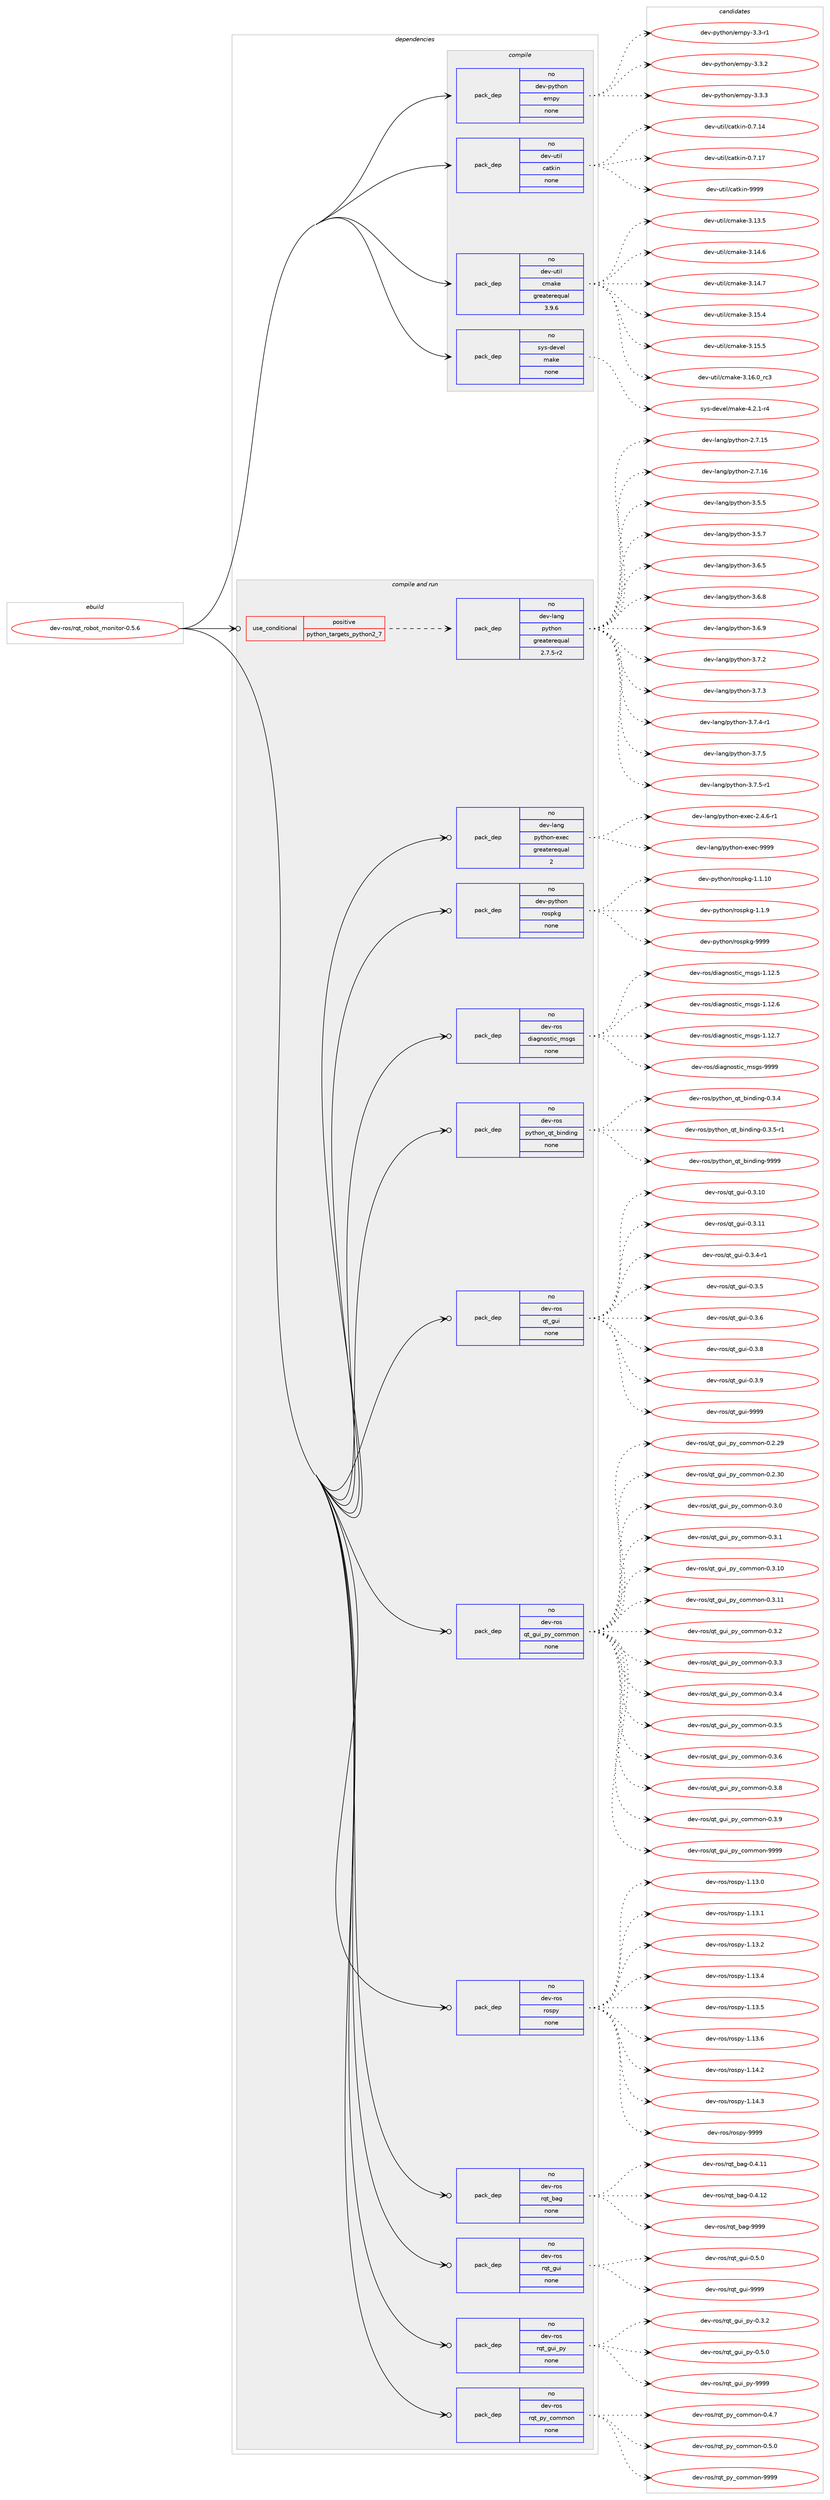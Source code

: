digraph prolog {

# *************
# Graph options
# *************

newrank=true;
concentrate=true;
compound=true;
graph [rankdir=LR,fontname=Helvetica,fontsize=10,ranksep=1.5];#, ranksep=2.5, nodesep=0.2];
edge  [arrowhead=vee];
node  [fontname=Helvetica,fontsize=10];

# **********
# The ebuild
# **********

subgraph cluster_leftcol {
color=gray;
rank=same;
label=<<i>ebuild</i>>;
id [label="dev-ros/rqt_robot_monitor-0.5.6", color=red, width=4, href="../dev-ros/rqt_robot_monitor-0.5.6.svg"];
}

# ****************
# The dependencies
# ****************

subgraph cluster_midcol {
color=gray;
label=<<i>dependencies</i>>;
subgraph cluster_compile {
fillcolor="#eeeeee";
style=filled;
label=<<i>compile</i>>;
subgraph pack498855 {
dependency666073 [label=<<TABLE BORDER="0" CELLBORDER="1" CELLSPACING="0" CELLPADDING="4" WIDTH="220"><TR><TD ROWSPAN="6" CELLPADDING="30">pack_dep</TD></TR><TR><TD WIDTH="110">no</TD></TR><TR><TD>dev-python</TD></TR><TR><TD>empy</TD></TR><TR><TD>none</TD></TR><TR><TD></TD></TR></TABLE>>, shape=none, color=blue];
}
id:e -> dependency666073:w [weight=20,style="solid",arrowhead="vee"];
subgraph pack498856 {
dependency666074 [label=<<TABLE BORDER="0" CELLBORDER="1" CELLSPACING="0" CELLPADDING="4" WIDTH="220"><TR><TD ROWSPAN="6" CELLPADDING="30">pack_dep</TD></TR><TR><TD WIDTH="110">no</TD></TR><TR><TD>dev-util</TD></TR><TR><TD>catkin</TD></TR><TR><TD>none</TD></TR><TR><TD></TD></TR></TABLE>>, shape=none, color=blue];
}
id:e -> dependency666074:w [weight=20,style="solid",arrowhead="vee"];
subgraph pack498857 {
dependency666075 [label=<<TABLE BORDER="0" CELLBORDER="1" CELLSPACING="0" CELLPADDING="4" WIDTH="220"><TR><TD ROWSPAN="6" CELLPADDING="30">pack_dep</TD></TR><TR><TD WIDTH="110">no</TD></TR><TR><TD>dev-util</TD></TR><TR><TD>cmake</TD></TR><TR><TD>greaterequal</TD></TR><TR><TD>3.9.6</TD></TR></TABLE>>, shape=none, color=blue];
}
id:e -> dependency666075:w [weight=20,style="solid",arrowhead="vee"];
subgraph pack498858 {
dependency666076 [label=<<TABLE BORDER="0" CELLBORDER="1" CELLSPACING="0" CELLPADDING="4" WIDTH="220"><TR><TD ROWSPAN="6" CELLPADDING="30">pack_dep</TD></TR><TR><TD WIDTH="110">no</TD></TR><TR><TD>sys-devel</TD></TR><TR><TD>make</TD></TR><TR><TD>none</TD></TR><TR><TD></TD></TR></TABLE>>, shape=none, color=blue];
}
id:e -> dependency666076:w [weight=20,style="solid",arrowhead="vee"];
}
subgraph cluster_compileandrun {
fillcolor="#eeeeee";
style=filled;
label=<<i>compile and run</i>>;
subgraph cond155312 {
dependency666077 [label=<<TABLE BORDER="0" CELLBORDER="1" CELLSPACING="0" CELLPADDING="4"><TR><TD ROWSPAN="3" CELLPADDING="10">use_conditional</TD></TR><TR><TD>positive</TD></TR><TR><TD>python_targets_python2_7</TD></TR></TABLE>>, shape=none, color=red];
subgraph pack498859 {
dependency666078 [label=<<TABLE BORDER="0" CELLBORDER="1" CELLSPACING="0" CELLPADDING="4" WIDTH="220"><TR><TD ROWSPAN="6" CELLPADDING="30">pack_dep</TD></TR><TR><TD WIDTH="110">no</TD></TR><TR><TD>dev-lang</TD></TR><TR><TD>python</TD></TR><TR><TD>greaterequal</TD></TR><TR><TD>2.7.5-r2</TD></TR></TABLE>>, shape=none, color=blue];
}
dependency666077:e -> dependency666078:w [weight=20,style="dashed",arrowhead="vee"];
}
id:e -> dependency666077:w [weight=20,style="solid",arrowhead="odotvee"];
subgraph pack498860 {
dependency666079 [label=<<TABLE BORDER="0" CELLBORDER="1" CELLSPACING="0" CELLPADDING="4" WIDTH="220"><TR><TD ROWSPAN="6" CELLPADDING="30">pack_dep</TD></TR><TR><TD WIDTH="110">no</TD></TR><TR><TD>dev-lang</TD></TR><TR><TD>python-exec</TD></TR><TR><TD>greaterequal</TD></TR><TR><TD>2</TD></TR></TABLE>>, shape=none, color=blue];
}
id:e -> dependency666079:w [weight=20,style="solid",arrowhead="odotvee"];
subgraph pack498861 {
dependency666080 [label=<<TABLE BORDER="0" CELLBORDER="1" CELLSPACING="0" CELLPADDING="4" WIDTH="220"><TR><TD ROWSPAN="6" CELLPADDING="30">pack_dep</TD></TR><TR><TD WIDTH="110">no</TD></TR><TR><TD>dev-python</TD></TR><TR><TD>rospkg</TD></TR><TR><TD>none</TD></TR><TR><TD></TD></TR></TABLE>>, shape=none, color=blue];
}
id:e -> dependency666080:w [weight=20,style="solid",arrowhead="odotvee"];
subgraph pack498862 {
dependency666081 [label=<<TABLE BORDER="0" CELLBORDER="1" CELLSPACING="0" CELLPADDING="4" WIDTH="220"><TR><TD ROWSPAN="6" CELLPADDING="30">pack_dep</TD></TR><TR><TD WIDTH="110">no</TD></TR><TR><TD>dev-ros</TD></TR><TR><TD>diagnostic_msgs</TD></TR><TR><TD>none</TD></TR><TR><TD></TD></TR></TABLE>>, shape=none, color=blue];
}
id:e -> dependency666081:w [weight=20,style="solid",arrowhead="odotvee"];
subgraph pack498863 {
dependency666082 [label=<<TABLE BORDER="0" CELLBORDER="1" CELLSPACING="0" CELLPADDING="4" WIDTH="220"><TR><TD ROWSPAN="6" CELLPADDING="30">pack_dep</TD></TR><TR><TD WIDTH="110">no</TD></TR><TR><TD>dev-ros</TD></TR><TR><TD>python_qt_binding</TD></TR><TR><TD>none</TD></TR><TR><TD></TD></TR></TABLE>>, shape=none, color=blue];
}
id:e -> dependency666082:w [weight=20,style="solid",arrowhead="odotvee"];
subgraph pack498864 {
dependency666083 [label=<<TABLE BORDER="0" CELLBORDER="1" CELLSPACING="0" CELLPADDING="4" WIDTH="220"><TR><TD ROWSPAN="6" CELLPADDING="30">pack_dep</TD></TR><TR><TD WIDTH="110">no</TD></TR><TR><TD>dev-ros</TD></TR><TR><TD>qt_gui</TD></TR><TR><TD>none</TD></TR><TR><TD></TD></TR></TABLE>>, shape=none, color=blue];
}
id:e -> dependency666083:w [weight=20,style="solid",arrowhead="odotvee"];
subgraph pack498865 {
dependency666084 [label=<<TABLE BORDER="0" CELLBORDER="1" CELLSPACING="0" CELLPADDING="4" WIDTH="220"><TR><TD ROWSPAN="6" CELLPADDING="30">pack_dep</TD></TR><TR><TD WIDTH="110">no</TD></TR><TR><TD>dev-ros</TD></TR><TR><TD>qt_gui_py_common</TD></TR><TR><TD>none</TD></TR><TR><TD></TD></TR></TABLE>>, shape=none, color=blue];
}
id:e -> dependency666084:w [weight=20,style="solid",arrowhead="odotvee"];
subgraph pack498866 {
dependency666085 [label=<<TABLE BORDER="0" CELLBORDER="1" CELLSPACING="0" CELLPADDING="4" WIDTH="220"><TR><TD ROWSPAN="6" CELLPADDING="30">pack_dep</TD></TR><TR><TD WIDTH="110">no</TD></TR><TR><TD>dev-ros</TD></TR><TR><TD>rospy</TD></TR><TR><TD>none</TD></TR><TR><TD></TD></TR></TABLE>>, shape=none, color=blue];
}
id:e -> dependency666085:w [weight=20,style="solid",arrowhead="odotvee"];
subgraph pack498867 {
dependency666086 [label=<<TABLE BORDER="0" CELLBORDER="1" CELLSPACING="0" CELLPADDING="4" WIDTH="220"><TR><TD ROWSPAN="6" CELLPADDING="30">pack_dep</TD></TR><TR><TD WIDTH="110">no</TD></TR><TR><TD>dev-ros</TD></TR><TR><TD>rqt_bag</TD></TR><TR><TD>none</TD></TR><TR><TD></TD></TR></TABLE>>, shape=none, color=blue];
}
id:e -> dependency666086:w [weight=20,style="solid",arrowhead="odotvee"];
subgraph pack498868 {
dependency666087 [label=<<TABLE BORDER="0" CELLBORDER="1" CELLSPACING="0" CELLPADDING="4" WIDTH="220"><TR><TD ROWSPAN="6" CELLPADDING="30">pack_dep</TD></TR><TR><TD WIDTH="110">no</TD></TR><TR><TD>dev-ros</TD></TR><TR><TD>rqt_gui</TD></TR><TR><TD>none</TD></TR><TR><TD></TD></TR></TABLE>>, shape=none, color=blue];
}
id:e -> dependency666087:w [weight=20,style="solid",arrowhead="odotvee"];
subgraph pack498869 {
dependency666088 [label=<<TABLE BORDER="0" CELLBORDER="1" CELLSPACING="0" CELLPADDING="4" WIDTH="220"><TR><TD ROWSPAN="6" CELLPADDING="30">pack_dep</TD></TR><TR><TD WIDTH="110">no</TD></TR><TR><TD>dev-ros</TD></TR><TR><TD>rqt_gui_py</TD></TR><TR><TD>none</TD></TR><TR><TD></TD></TR></TABLE>>, shape=none, color=blue];
}
id:e -> dependency666088:w [weight=20,style="solid",arrowhead="odotvee"];
subgraph pack498870 {
dependency666089 [label=<<TABLE BORDER="0" CELLBORDER="1" CELLSPACING="0" CELLPADDING="4" WIDTH="220"><TR><TD ROWSPAN="6" CELLPADDING="30">pack_dep</TD></TR><TR><TD WIDTH="110">no</TD></TR><TR><TD>dev-ros</TD></TR><TR><TD>rqt_py_common</TD></TR><TR><TD>none</TD></TR><TR><TD></TD></TR></TABLE>>, shape=none, color=blue];
}
id:e -> dependency666089:w [weight=20,style="solid",arrowhead="odotvee"];
}
subgraph cluster_run {
fillcolor="#eeeeee";
style=filled;
label=<<i>run</i>>;
}
}

# **************
# The candidates
# **************

subgraph cluster_choices {
rank=same;
color=gray;
label=<<i>candidates</i>>;

subgraph choice498855 {
color=black;
nodesep=1;
choice1001011184511212111610411111047101109112121455146514511449 [label="dev-python/empy-3.3-r1", color=red, width=4,href="../dev-python/empy-3.3-r1.svg"];
choice1001011184511212111610411111047101109112121455146514650 [label="dev-python/empy-3.3.2", color=red, width=4,href="../dev-python/empy-3.3.2.svg"];
choice1001011184511212111610411111047101109112121455146514651 [label="dev-python/empy-3.3.3", color=red, width=4,href="../dev-python/empy-3.3.3.svg"];
dependency666073:e -> choice1001011184511212111610411111047101109112121455146514511449:w [style=dotted,weight="100"];
dependency666073:e -> choice1001011184511212111610411111047101109112121455146514650:w [style=dotted,weight="100"];
dependency666073:e -> choice1001011184511212111610411111047101109112121455146514651:w [style=dotted,weight="100"];
}
subgraph choice498856 {
color=black;
nodesep=1;
choice1001011184511711610510847999711610710511045484655464952 [label="dev-util/catkin-0.7.14", color=red, width=4,href="../dev-util/catkin-0.7.14.svg"];
choice1001011184511711610510847999711610710511045484655464955 [label="dev-util/catkin-0.7.17", color=red, width=4,href="../dev-util/catkin-0.7.17.svg"];
choice100101118451171161051084799971161071051104557575757 [label="dev-util/catkin-9999", color=red, width=4,href="../dev-util/catkin-9999.svg"];
dependency666074:e -> choice1001011184511711610510847999711610710511045484655464952:w [style=dotted,weight="100"];
dependency666074:e -> choice1001011184511711610510847999711610710511045484655464955:w [style=dotted,weight="100"];
dependency666074:e -> choice100101118451171161051084799971161071051104557575757:w [style=dotted,weight="100"];
}
subgraph choice498857 {
color=black;
nodesep=1;
choice1001011184511711610510847991099710710145514649514653 [label="dev-util/cmake-3.13.5", color=red, width=4,href="../dev-util/cmake-3.13.5.svg"];
choice1001011184511711610510847991099710710145514649524654 [label="dev-util/cmake-3.14.6", color=red, width=4,href="../dev-util/cmake-3.14.6.svg"];
choice1001011184511711610510847991099710710145514649524655 [label="dev-util/cmake-3.14.7", color=red, width=4,href="../dev-util/cmake-3.14.7.svg"];
choice1001011184511711610510847991099710710145514649534652 [label="dev-util/cmake-3.15.4", color=red, width=4,href="../dev-util/cmake-3.15.4.svg"];
choice1001011184511711610510847991099710710145514649534653 [label="dev-util/cmake-3.15.5", color=red, width=4,href="../dev-util/cmake-3.15.5.svg"];
choice1001011184511711610510847991099710710145514649544648951149951 [label="dev-util/cmake-3.16.0_rc3", color=red, width=4,href="../dev-util/cmake-3.16.0_rc3.svg"];
dependency666075:e -> choice1001011184511711610510847991099710710145514649514653:w [style=dotted,weight="100"];
dependency666075:e -> choice1001011184511711610510847991099710710145514649524654:w [style=dotted,weight="100"];
dependency666075:e -> choice1001011184511711610510847991099710710145514649524655:w [style=dotted,weight="100"];
dependency666075:e -> choice1001011184511711610510847991099710710145514649534652:w [style=dotted,weight="100"];
dependency666075:e -> choice1001011184511711610510847991099710710145514649534653:w [style=dotted,weight="100"];
dependency666075:e -> choice1001011184511711610510847991099710710145514649544648951149951:w [style=dotted,weight="100"];
}
subgraph choice498858 {
color=black;
nodesep=1;
choice1151211154510010111810110847109971071014552465046494511452 [label="sys-devel/make-4.2.1-r4", color=red, width=4,href="../sys-devel/make-4.2.1-r4.svg"];
dependency666076:e -> choice1151211154510010111810110847109971071014552465046494511452:w [style=dotted,weight="100"];
}
subgraph choice498859 {
color=black;
nodesep=1;
choice10010111845108971101034711212111610411111045504655464953 [label="dev-lang/python-2.7.15", color=red, width=4,href="../dev-lang/python-2.7.15.svg"];
choice10010111845108971101034711212111610411111045504655464954 [label="dev-lang/python-2.7.16", color=red, width=4,href="../dev-lang/python-2.7.16.svg"];
choice100101118451089711010347112121116104111110455146534653 [label="dev-lang/python-3.5.5", color=red, width=4,href="../dev-lang/python-3.5.5.svg"];
choice100101118451089711010347112121116104111110455146534655 [label="dev-lang/python-3.5.7", color=red, width=4,href="../dev-lang/python-3.5.7.svg"];
choice100101118451089711010347112121116104111110455146544653 [label="dev-lang/python-3.6.5", color=red, width=4,href="../dev-lang/python-3.6.5.svg"];
choice100101118451089711010347112121116104111110455146544656 [label="dev-lang/python-3.6.8", color=red, width=4,href="../dev-lang/python-3.6.8.svg"];
choice100101118451089711010347112121116104111110455146544657 [label="dev-lang/python-3.6.9", color=red, width=4,href="../dev-lang/python-3.6.9.svg"];
choice100101118451089711010347112121116104111110455146554650 [label="dev-lang/python-3.7.2", color=red, width=4,href="../dev-lang/python-3.7.2.svg"];
choice100101118451089711010347112121116104111110455146554651 [label="dev-lang/python-3.7.3", color=red, width=4,href="../dev-lang/python-3.7.3.svg"];
choice1001011184510897110103471121211161041111104551465546524511449 [label="dev-lang/python-3.7.4-r1", color=red, width=4,href="../dev-lang/python-3.7.4-r1.svg"];
choice100101118451089711010347112121116104111110455146554653 [label="dev-lang/python-3.7.5", color=red, width=4,href="../dev-lang/python-3.7.5.svg"];
choice1001011184510897110103471121211161041111104551465546534511449 [label="dev-lang/python-3.7.5-r1", color=red, width=4,href="../dev-lang/python-3.7.5-r1.svg"];
dependency666078:e -> choice10010111845108971101034711212111610411111045504655464953:w [style=dotted,weight="100"];
dependency666078:e -> choice10010111845108971101034711212111610411111045504655464954:w [style=dotted,weight="100"];
dependency666078:e -> choice100101118451089711010347112121116104111110455146534653:w [style=dotted,weight="100"];
dependency666078:e -> choice100101118451089711010347112121116104111110455146534655:w [style=dotted,weight="100"];
dependency666078:e -> choice100101118451089711010347112121116104111110455146544653:w [style=dotted,weight="100"];
dependency666078:e -> choice100101118451089711010347112121116104111110455146544656:w [style=dotted,weight="100"];
dependency666078:e -> choice100101118451089711010347112121116104111110455146544657:w [style=dotted,weight="100"];
dependency666078:e -> choice100101118451089711010347112121116104111110455146554650:w [style=dotted,weight="100"];
dependency666078:e -> choice100101118451089711010347112121116104111110455146554651:w [style=dotted,weight="100"];
dependency666078:e -> choice1001011184510897110103471121211161041111104551465546524511449:w [style=dotted,weight="100"];
dependency666078:e -> choice100101118451089711010347112121116104111110455146554653:w [style=dotted,weight="100"];
dependency666078:e -> choice1001011184510897110103471121211161041111104551465546534511449:w [style=dotted,weight="100"];
}
subgraph choice498860 {
color=black;
nodesep=1;
choice10010111845108971101034711212111610411111045101120101994550465246544511449 [label="dev-lang/python-exec-2.4.6-r1", color=red, width=4,href="../dev-lang/python-exec-2.4.6-r1.svg"];
choice10010111845108971101034711212111610411111045101120101994557575757 [label="dev-lang/python-exec-9999", color=red, width=4,href="../dev-lang/python-exec-9999.svg"];
dependency666079:e -> choice10010111845108971101034711212111610411111045101120101994550465246544511449:w [style=dotted,weight="100"];
dependency666079:e -> choice10010111845108971101034711212111610411111045101120101994557575757:w [style=dotted,weight="100"];
}
subgraph choice498861 {
color=black;
nodesep=1;
choice100101118451121211161041111104711411111511210710345494649464948 [label="dev-python/rospkg-1.1.10", color=red, width=4,href="../dev-python/rospkg-1.1.10.svg"];
choice1001011184511212111610411111047114111115112107103454946494657 [label="dev-python/rospkg-1.1.9", color=red, width=4,href="../dev-python/rospkg-1.1.9.svg"];
choice10010111845112121116104111110471141111151121071034557575757 [label="dev-python/rospkg-9999", color=red, width=4,href="../dev-python/rospkg-9999.svg"];
dependency666080:e -> choice100101118451121211161041111104711411111511210710345494649464948:w [style=dotted,weight="100"];
dependency666080:e -> choice1001011184511212111610411111047114111115112107103454946494657:w [style=dotted,weight="100"];
dependency666080:e -> choice10010111845112121116104111110471141111151121071034557575757:w [style=dotted,weight="100"];
}
subgraph choice498862 {
color=black;
nodesep=1;
choice100101118451141111154710010597103110111115116105999510911510311545494649504653 [label="dev-ros/diagnostic_msgs-1.12.5", color=red, width=4,href="../dev-ros/diagnostic_msgs-1.12.5.svg"];
choice100101118451141111154710010597103110111115116105999510911510311545494649504654 [label="dev-ros/diagnostic_msgs-1.12.6", color=red, width=4,href="../dev-ros/diagnostic_msgs-1.12.6.svg"];
choice100101118451141111154710010597103110111115116105999510911510311545494649504655 [label="dev-ros/diagnostic_msgs-1.12.7", color=red, width=4,href="../dev-ros/diagnostic_msgs-1.12.7.svg"];
choice10010111845114111115471001059710311011111511610599951091151031154557575757 [label="dev-ros/diagnostic_msgs-9999", color=red, width=4,href="../dev-ros/diagnostic_msgs-9999.svg"];
dependency666081:e -> choice100101118451141111154710010597103110111115116105999510911510311545494649504653:w [style=dotted,weight="100"];
dependency666081:e -> choice100101118451141111154710010597103110111115116105999510911510311545494649504654:w [style=dotted,weight="100"];
dependency666081:e -> choice100101118451141111154710010597103110111115116105999510911510311545494649504655:w [style=dotted,weight="100"];
dependency666081:e -> choice10010111845114111115471001059710311011111511610599951091151031154557575757:w [style=dotted,weight="100"];
}
subgraph choice498863 {
color=black;
nodesep=1;
choice1001011184511411111547112121116104111110951131169598105110100105110103454846514652 [label="dev-ros/python_qt_binding-0.3.4", color=red, width=4,href="../dev-ros/python_qt_binding-0.3.4.svg"];
choice10010111845114111115471121211161041111109511311695981051101001051101034548465146534511449 [label="dev-ros/python_qt_binding-0.3.5-r1", color=red, width=4,href="../dev-ros/python_qt_binding-0.3.5-r1.svg"];
choice10010111845114111115471121211161041111109511311695981051101001051101034557575757 [label="dev-ros/python_qt_binding-9999", color=red, width=4,href="../dev-ros/python_qt_binding-9999.svg"];
dependency666082:e -> choice1001011184511411111547112121116104111110951131169598105110100105110103454846514652:w [style=dotted,weight="100"];
dependency666082:e -> choice10010111845114111115471121211161041111109511311695981051101001051101034548465146534511449:w [style=dotted,weight="100"];
dependency666082:e -> choice10010111845114111115471121211161041111109511311695981051101001051101034557575757:w [style=dotted,weight="100"];
}
subgraph choice498864 {
color=black;
nodesep=1;
choice10010111845114111115471131169510311710545484651464948 [label="dev-ros/qt_gui-0.3.10", color=red, width=4,href="../dev-ros/qt_gui-0.3.10.svg"];
choice10010111845114111115471131169510311710545484651464949 [label="dev-ros/qt_gui-0.3.11", color=red, width=4,href="../dev-ros/qt_gui-0.3.11.svg"];
choice1001011184511411111547113116951031171054548465146524511449 [label="dev-ros/qt_gui-0.3.4-r1", color=red, width=4,href="../dev-ros/qt_gui-0.3.4-r1.svg"];
choice100101118451141111154711311695103117105454846514653 [label="dev-ros/qt_gui-0.3.5", color=red, width=4,href="../dev-ros/qt_gui-0.3.5.svg"];
choice100101118451141111154711311695103117105454846514654 [label="dev-ros/qt_gui-0.3.6", color=red, width=4,href="../dev-ros/qt_gui-0.3.6.svg"];
choice100101118451141111154711311695103117105454846514656 [label="dev-ros/qt_gui-0.3.8", color=red, width=4,href="../dev-ros/qt_gui-0.3.8.svg"];
choice100101118451141111154711311695103117105454846514657 [label="dev-ros/qt_gui-0.3.9", color=red, width=4,href="../dev-ros/qt_gui-0.3.9.svg"];
choice1001011184511411111547113116951031171054557575757 [label="dev-ros/qt_gui-9999", color=red, width=4,href="../dev-ros/qt_gui-9999.svg"];
dependency666083:e -> choice10010111845114111115471131169510311710545484651464948:w [style=dotted,weight="100"];
dependency666083:e -> choice10010111845114111115471131169510311710545484651464949:w [style=dotted,weight="100"];
dependency666083:e -> choice1001011184511411111547113116951031171054548465146524511449:w [style=dotted,weight="100"];
dependency666083:e -> choice100101118451141111154711311695103117105454846514653:w [style=dotted,weight="100"];
dependency666083:e -> choice100101118451141111154711311695103117105454846514654:w [style=dotted,weight="100"];
dependency666083:e -> choice100101118451141111154711311695103117105454846514656:w [style=dotted,weight="100"];
dependency666083:e -> choice100101118451141111154711311695103117105454846514657:w [style=dotted,weight="100"];
dependency666083:e -> choice1001011184511411111547113116951031171054557575757:w [style=dotted,weight="100"];
}
subgraph choice498865 {
color=black;
nodesep=1;
choice10010111845114111115471131169510311710595112121959911110910911111045484650465057 [label="dev-ros/qt_gui_py_common-0.2.29", color=red, width=4,href="../dev-ros/qt_gui_py_common-0.2.29.svg"];
choice10010111845114111115471131169510311710595112121959911110910911111045484650465148 [label="dev-ros/qt_gui_py_common-0.2.30", color=red, width=4,href="../dev-ros/qt_gui_py_common-0.2.30.svg"];
choice100101118451141111154711311695103117105951121219599111109109111110454846514648 [label="dev-ros/qt_gui_py_common-0.3.0", color=red, width=4,href="../dev-ros/qt_gui_py_common-0.3.0.svg"];
choice100101118451141111154711311695103117105951121219599111109109111110454846514649 [label="dev-ros/qt_gui_py_common-0.3.1", color=red, width=4,href="../dev-ros/qt_gui_py_common-0.3.1.svg"];
choice10010111845114111115471131169510311710595112121959911110910911111045484651464948 [label="dev-ros/qt_gui_py_common-0.3.10", color=red, width=4,href="../dev-ros/qt_gui_py_common-0.3.10.svg"];
choice10010111845114111115471131169510311710595112121959911110910911111045484651464949 [label="dev-ros/qt_gui_py_common-0.3.11", color=red, width=4,href="../dev-ros/qt_gui_py_common-0.3.11.svg"];
choice100101118451141111154711311695103117105951121219599111109109111110454846514650 [label="dev-ros/qt_gui_py_common-0.3.2", color=red, width=4,href="../dev-ros/qt_gui_py_common-0.3.2.svg"];
choice100101118451141111154711311695103117105951121219599111109109111110454846514651 [label="dev-ros/qt_gui_py_common-0.3.3", color=red, width=4,href="../dev-ros/qt_gui_py_common-0.3.3.svg"];
choice100101118451141111154711311695103117105951121219599111109109111110454846514652 [label="dev-ros/qt_gui_py_common-0.3.4", color=red, width=4,href="../dev-ros/qt_gui_py_common-0.3.4.svg"];
choice100101118451141111154711311695103117105951121219599111109109111110454846514653 [label="dev-ros/qt_gui_py_common-0.3.5", color=red, width=4,href="../dev-ros/qt_gui_py_common-0.3.5.svg"];
choice100101118451141111154711311695103117105951121219599111109109111110454846514654 [label="dev-ros/qt_gui_py_common-0.3.6", color=red, width=4,href="../dev-ros/qt_gui_py_common-0.3.6.svg"];
choice100101118451141111154711311695103117105951121219599111109109111110454846514656 [label="dev-ros/qt_gui_py_common-0.3.8", color=red, width=4,href="../dev-ros/qt_gui_py_common-0.3.8.svg"];
choice100101118451141111154711311695103117105951121219599111109109111110454846514657 [label="dev-ros/qt_gui_py_common-0.3.9", color=red, width=4,href="../dev-ros/qt_gui_py_common-0.3.9.svg"];
choice1001011184511411111547113116951031171059511212195991111091091111104557575757 [label="dev-ros/qt_gui_py_common-9999", color=red, width=4,href="../dev-ros/qt_gui_py_common-9999.svg"];
dependency666084:e -> choice10010111845114111115471131169510311710595112121959911110910911111045484650465057:w [style=dotted,weight="100"];
dependency666084:e -> choice10010111845114111115471131169510311710595112121959911110910911111045484650465148:w [style=dotted,weight="100"];
dependency666084:e -> choice100101118451141111154711311695103117105951121219599111109109111110454846514648:w [style=dotted,weight="100"];
dependency666084:e -> choice100101118451141111154711311695103117105951121219599111109109111110454846514649:w [style=dotted,weight="100"];
dependency666084:e -> choice10010111845114111115471131169510311710595112121959911110910911111045484651464948:w [style=dotted,weight="100"];
dependency666084:e -> choice10010111845114111115471131169510311710595112121959911110910911111045484651464949:w [style=dotted,weight="100"];
dependency666084:e -> choice100101118451141111154711311695103117105951121219599111109109111110454846514650:w [style=dotted,weight="100"];
dependency666084:e -> choice100101118451141111154711311695103117105951121219599111109109111110454846514651:w [style=dotted,weight="100"];
dependency666084:e -> choice100101118451141111154711311695103117105951121219599111109109111110454846514652:w [style=dotted,weight="100"];
dependency666084:e -> choice100101118451141111154711311695103117105951121219599111109109111110454846514653:w [style=dotted,weight="100"];
dependency666084:e -> choice100101118451141111154711311695103117105951121219599111109109111110454846514654:w [style=dotted,weight="100"];
dependency666084:e -> choice100101118451141111154711311695103117105951121219599111109109111110454846514656:w [style=dotted,weight="100"];
dependency666084:e -> choice100101118451141111154711311695103117105951121219599111109109111110454846514657:w [style=dotted,weight="100"];
dependency666084:e -> choice1001011184511411111547113116951031171059511212195991111091091111104557575757:w [style=dotted,weight="100"];
}
subgraph choice498866 {
color=black;
nodesep=1;
choice100101118451141111154711411111511212145494649514648 [label="dev-ros/rospy-1.13.0", color=red, width=4,href="../dev-ros/rospy-1.13.0.svg"];
choice100101118451141111154711411111511212145494649514649 [label="dev-ros/rospy-1.13.1", color=red, width=4,href="../dev-ros/rospy-1.13.1.svg"];
choice100101118451141111154711411111511212145494649514650 [label="dev-ros/rospy-1.13.2", color=red, width=4,href="../dev-ros/rospy-1.13.2.svg"];
choice100101118451141111154711411111511212145494649514652 [label="dev-ros/rospy-1.13.4", color=red, width=4,href="../dev-ros/rospy-1.13.4.svg"];
choice100101118451141111154711411111511212145494649514653 [label="dev-ros/rospy-1.13.5", color=red, width=4,href="../dev-ros/rospy-1.13.5.svg"];
choice100101118451141111154711411111511212145494649514654 [label="dev-ros/rospy-1.13.6", color=red, width=4,href="../dev-ros/rospy-1.13.6.svg"];
choice100101118451141111154711411111511212145494649524650 [label="dev-ros/rospy-1.14.2", color=red, width=4,href="../dev-ros/rospy-1.14.2.svg"];
choice100101118451141111154711411111511212145494649524651 [label="dev-ros/rospy-1.14.3", color=red, width=4,href="../dev-ros/rospy-1.14.3.svg"];
choice10010111845114111115471141111151121214557575757 [label="dev-ros/rospy-9999", color=red, width=4,href="../dev-ros/rospy-9999.svg"];
dependency666085:e -> choice100101118451141111154711411111511212145494649514648:w [style=dotted,weight="100"];
dependency666085:e -> choice100101118451141111154711411111511212145494649514649:w [style=dotted,weight="100"];
dependency666085:e -> choice100101118451141111154711411111511212145494649514650:w [style=dotted,weight="100"];
dependency666085:e -> choice100101118451141111154711411111511212145494649514652:w [style=dotted,weight="100"];
dependency666085:e -> choice100101118451141111154711411111511212145494649514653:w [style=dotted,weight="100"];
dependency666085:e -> choice100101118451141111154711411111511212145494649514654:w [style=dotted,weight="100"];
dependency666085:e -> choice100101118451141111154711411111511212145494649524650:w [style=dotted,weight="100"];
dependency666085:e -> choice100101118451141111154711411111511212145494649524651:w [style=dotted,weight="100"];
dependency666085:e -> choice10010111845114111115471141111151121214557575757:w [style=dotted,weight="100"];
}
subgraph choice498867 {
color=black;
nodesep=1;
choice100101118451141111154711411311695989710345484652464949 [label="dev-ros/rqt_bag-0.4.11", color=red, width=4,href="../dev-ros/rqt_bag-0.4.11.svg"];
choice100101118451141111154711411311695989710345484652464950 [label="dev-ros/rqt_bag-0.4.12", color=red, width=4,href="../dev-ros/rqt_bag-0.4.12.svg"];
choice10010111845114111115471141131169598971034557575757 [label="dev-ros/rqt_bag-9999", color=red, width=4,href="../dev-ros/rqt_bag-9999.svg"];
dependency666086:e -> choice100101118451141111154711411311695989710345484652464949:w [style=dotted,weight="100"];
dependency666086:e -> choice100101118451141111154711411311695989710345484652464950:w [style=dotted,weight="100"];
dependency666086:e -> choice10010111845114111115471141131169598971034557575757:w [style=dotted,weight="100"];
}
subgraph choice498868 {
color=black;
nodesep=1;
choice100101118451141111154711411311695103117105454846534648 [label="dev-ros/rqt_gui-0.5.0", color=red, width=4,href="../dev-ros/rqt_gui-0.5.0.svg"];
choice1001011184511411111547114113116951031171054557575757 [label="dev-ros/rqt_gui-9999", color=red, width=4,href="../dev-ros/rqt_gui-9999.svg"];
dependency666087:e -> choice100101118451141111154711411311695103117105454846534648:w [style=dotted,weight="100"];
dependency666087:e -> choice1001011184511411111547114113116951031171054557575757:w [style=dotted,weight="100"];
}
subgraph choice498869 {
color=black;
nodesep=1;
choice10010111845114111115471141131169510311710595112121454846514650 [label="dev-ros/rqt_gui_py-0.3.2", color=red, width=4,href="../dev-ros/rqt_gui_py-0.3.2.svg"];
choice10010111845114111115471141131169510311710595112121454846534648 [label="dev-ros/rqt_gui_py-0.5.0", color=red, width=4,href="../dev-ros/rqt_gui_py-0.5.0.svg"];
choice100101118451141111154711411311695103117105951121214557575757 [label="dev-ros/rqt_gui_py-9999", color=red, width=4,href="../dev-ros/rqt_gui_py-9999.svg"];
dependency666088:e -> choice10010111845114111115471141131169510311710595112121454846514650:w [style=dotted,weight="100"];
dependency666088:e -> choice10010111845114111115471141131169510311710595112121454846534648:w [style=dotted,weight="100"];
dependency666088:e -> choice100101118451141111154711411311695103117105951121214557575757:w [style=dotted,weight="100"];
}
subgraph choice498870 {
color=black;
nodesep=1;
choice1001011184511411111547114113116951121219599111109109111110454846524655 [label="dev-ros/rqt_py_common-0.4.7", color=red, width=4,href="../dev-ros/rqt_py_common-0.4.7.svg"];
choice1001011184511411111547114113116951121219599111109109111110454846534648 [label="dev-ros/rqt_py_common-0.5.0", color=red, width=4,href="../dev-ros/rqt_py_common-0.5.0.svg"];
choice10010111845114111115471141131169511212195991111091091111104557575757 [label="dev-ros/rqt_py_common-9999", color=red, width=4,href="../dev-ros/rqt_py_common-9999.svg"];
dependency666089:e -> choice1001011184511411111547114113116951121219599111109109111110454846524655:w [style=dotted,weight="100"];
dependency666089:e -> choice1001011184511411111547114113116951121219599111109109111110454846534648:w [style=dotted,weight="100"];
dependency666089:e -> choice10010111845114111115471141131169511212195991111091091111104557575757:w [style=dotted,weight="100"];
}
}

}
